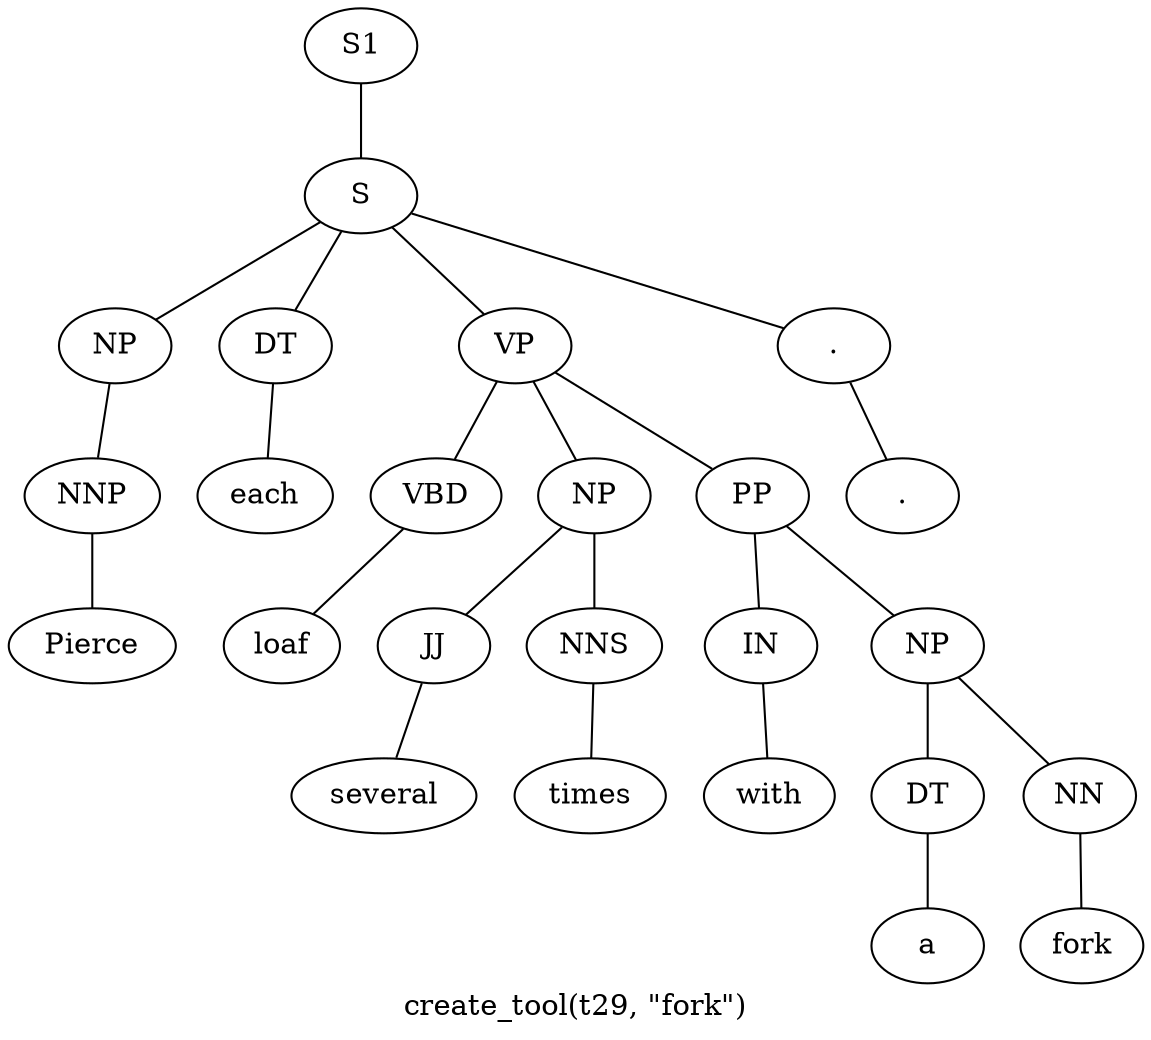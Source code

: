 graph SyntaxGraph {
	label = "create_tool(t29, \"fork\")";
	Node0 [label="S1"];
	Node1 [label="S"];
	Node2 [label="NP"];
	Node3 [label="NNP"];
	Node4 [label="Pierce"];
	Node5 [label="DT"];
	Node6 [label="each"];
	Node7 [label="VP"];
	Node8 [label="VBD"];
	Node9 [label="loaf"];
	Node10 [label="NP"];
	Node11 [label="JJ"];
	Node12 [label="several"];
	Node13 [label="NNS"];
	Node14 [label="times"];
	Node15 [label="PP"];
	Node16 [label="IN"];
	Node17 [label="with"];
	Node18 [label="NP"];
	Node19 [label="DT"];
	Node20 [label="a"];
	Node21 [label="NN"];
	Node22 [label="fork"];
	Node23 [label="."];
	Node24 [label="."];

	Node0 -- Node1;
	Node1 -- Node2;
	Node1 -- Node5;
	Node1 -- Node7;
	Node1 -- Node23;
	Node2 -- Node3;
	Node3 -- Node4;
	Node5 -- Node6;
	Node7 -- Node8;
	Node7 -- Node10;
	Node7 -- Node15;
	Node8 -- Node9;
	Node10 -- Node11;
	Node10 -- Node13;
	Node11 -- Node12;
	Node13 -- Node14;
	Node15 -- Node16;
	Node15 -- Node18;
	Node16 -- Node17;
	Node18 -- Node19;
	Node18 -- Node21;
	Node19 -- Node20;
	Node21 -- Node22;
	Node23 -- Node24;
}